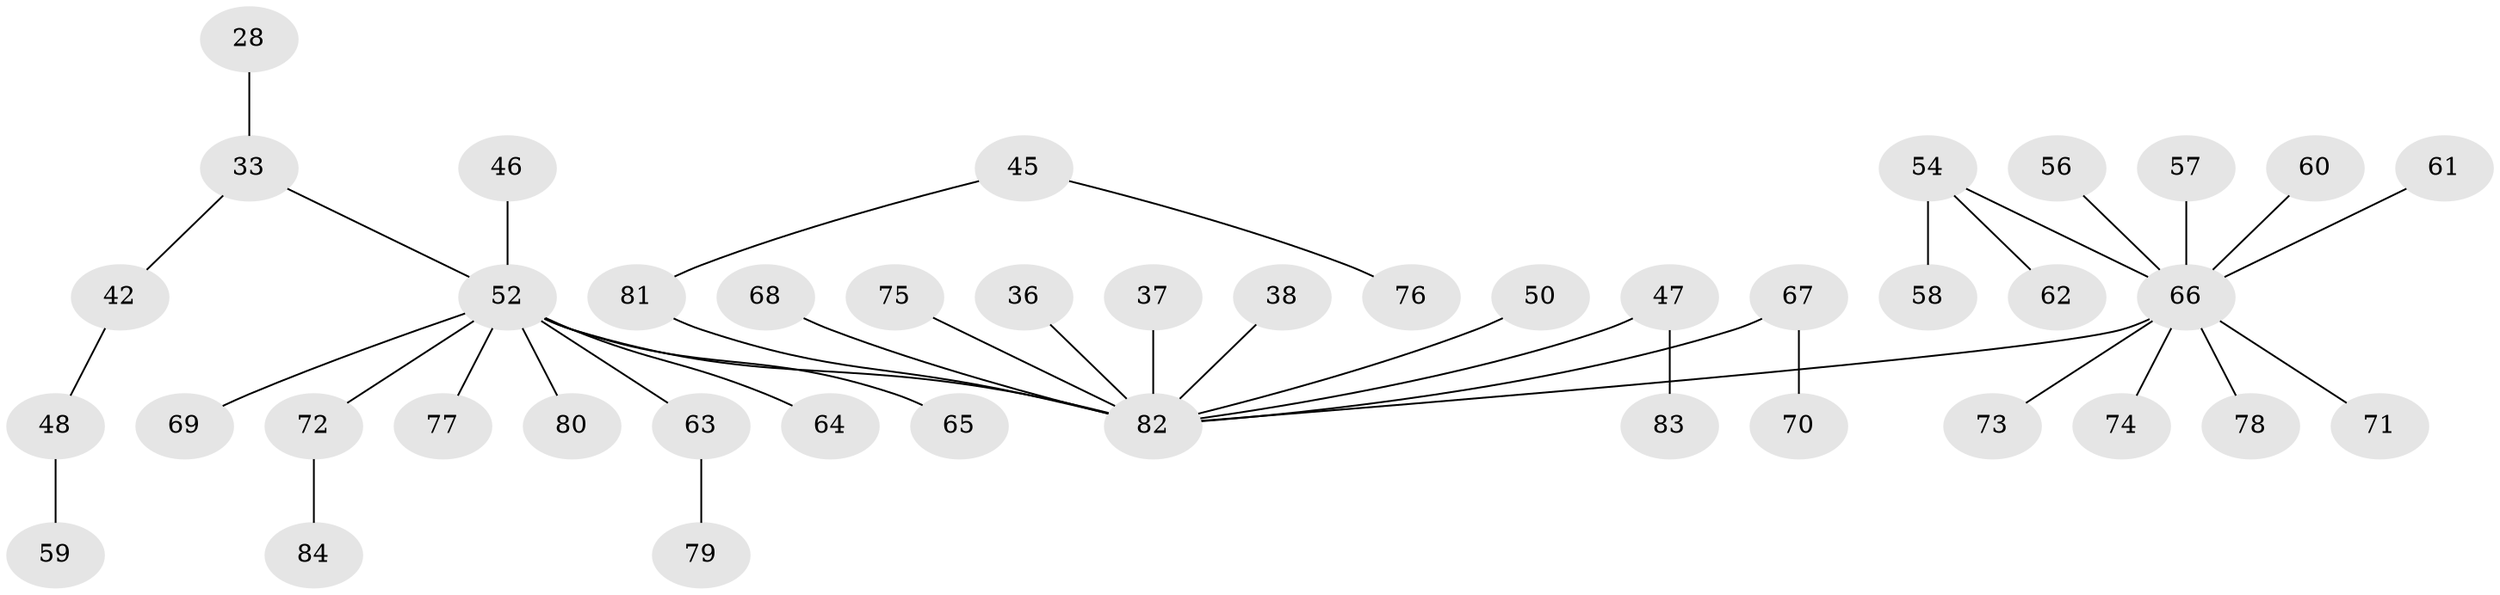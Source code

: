 // original degree distribution, {3: 0.15476190476190477, 7: 0.011904761904761904, 5: 0.011904761904761904, 2: 0.21428571428571427, 4: 0.07142857142857142, 1: 0.5119047619047619, 6: 0.023809523809523808}
// Generated by graph-tools (version 1.1) at 2025/52/03/09/25 04:52:39]
// undirected, 42 vertices, 41 edges
graph export_dot {
graph [start="1"]
  node [color=gray90,style=filled];
  28;
  33 [super="+20"];
  36;
  37;
  38;
  42;
  45;
  46;
  47;
  48;
  50;
  52 [super="+34+29+44"];
  54;
  56;
  57;
  58;
  59;
  60;
  61;
  62;
  63;
  64;
  65;
  66 [super="+49+51"];
  67 [super="+40+41+55"];
  68;
  69;
  70;
  71;
  72 [super="+53"];
  73;
  74;
  75;
  76;
  77;
  78;
  79;
  80;
  81 [super="+18"];
  82 [super="+2+17+27+32+21"];
  83;
  84;
  28 -- 33;
  33 -- 42;
  33 -- 52;
  36 -- 82;
  37 -- 82;
  38 -- 82;
  42 -- 48;
  45 -- 76;
  45 -- 81;
  46 -- 52;
  47 -- 83;
  47 -- 82;
  48 -- 59;
  50 -- 82;
  52 -- 63;
  52 -- 69;
  52 -- 80;
  52 -- 65;
  52 -- 64;
  52 -- 77;
  52 -- 82;
  52 -- 72;
  54 -- 58;
  54 -- 62;
  54 -- 66;
  56 -- 66;
  57 -- 66;
  60 -- 66;
  61 -- 66;
  63 -- 79;
  66 -- 71;
  66 -- 73;
  66 -- 74;
  66 -- 78;
  66 -- 82;
  67 -- 70;
  67 -- 82;
  68 -- 82;
  72 -- 84;
  75 -- 82;
  81 -- 82;
}
